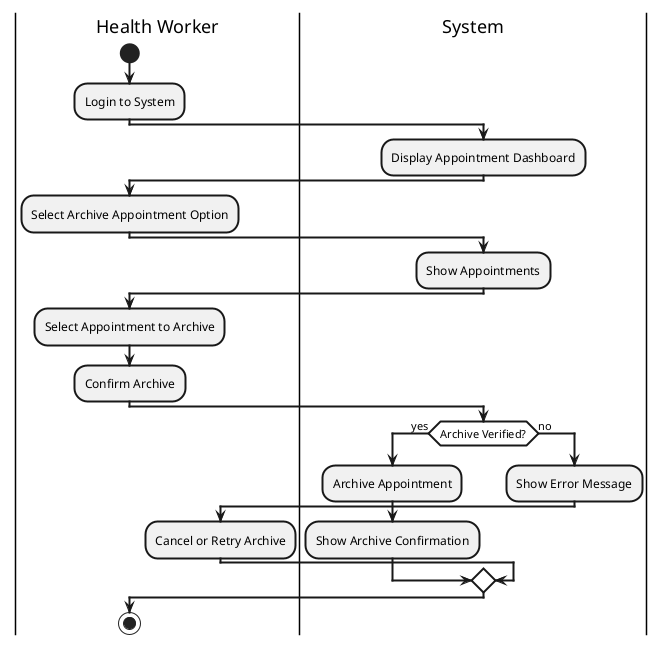 @startuml
skinparam defaultTextAlignment center
skinparam ArrowThickness 2
skinparam ActivityBorderThickness 2
skinparam ActivityDiamondBackgroundColor white
skinparam ActivityDiamondBorderThickness 2

|Health Worker|
start
:Login to System;

|System|
:Display Appointment Dashboard;

|Health Worker|
:Select Archive Appointment Option;

|System|
:Show Appointments;

|Health Worker|
:Select Appointment to Archive;
:Confirm Archive;

|System|
if (Archive Verified?) then (yes)
  :Archive Appointment;
  :Show Archive Confirmation;
else (no)
  :Show Error Message;
  |Health Worker|
  :Cancel or Retry Archive;
endif

stop

@enduml 